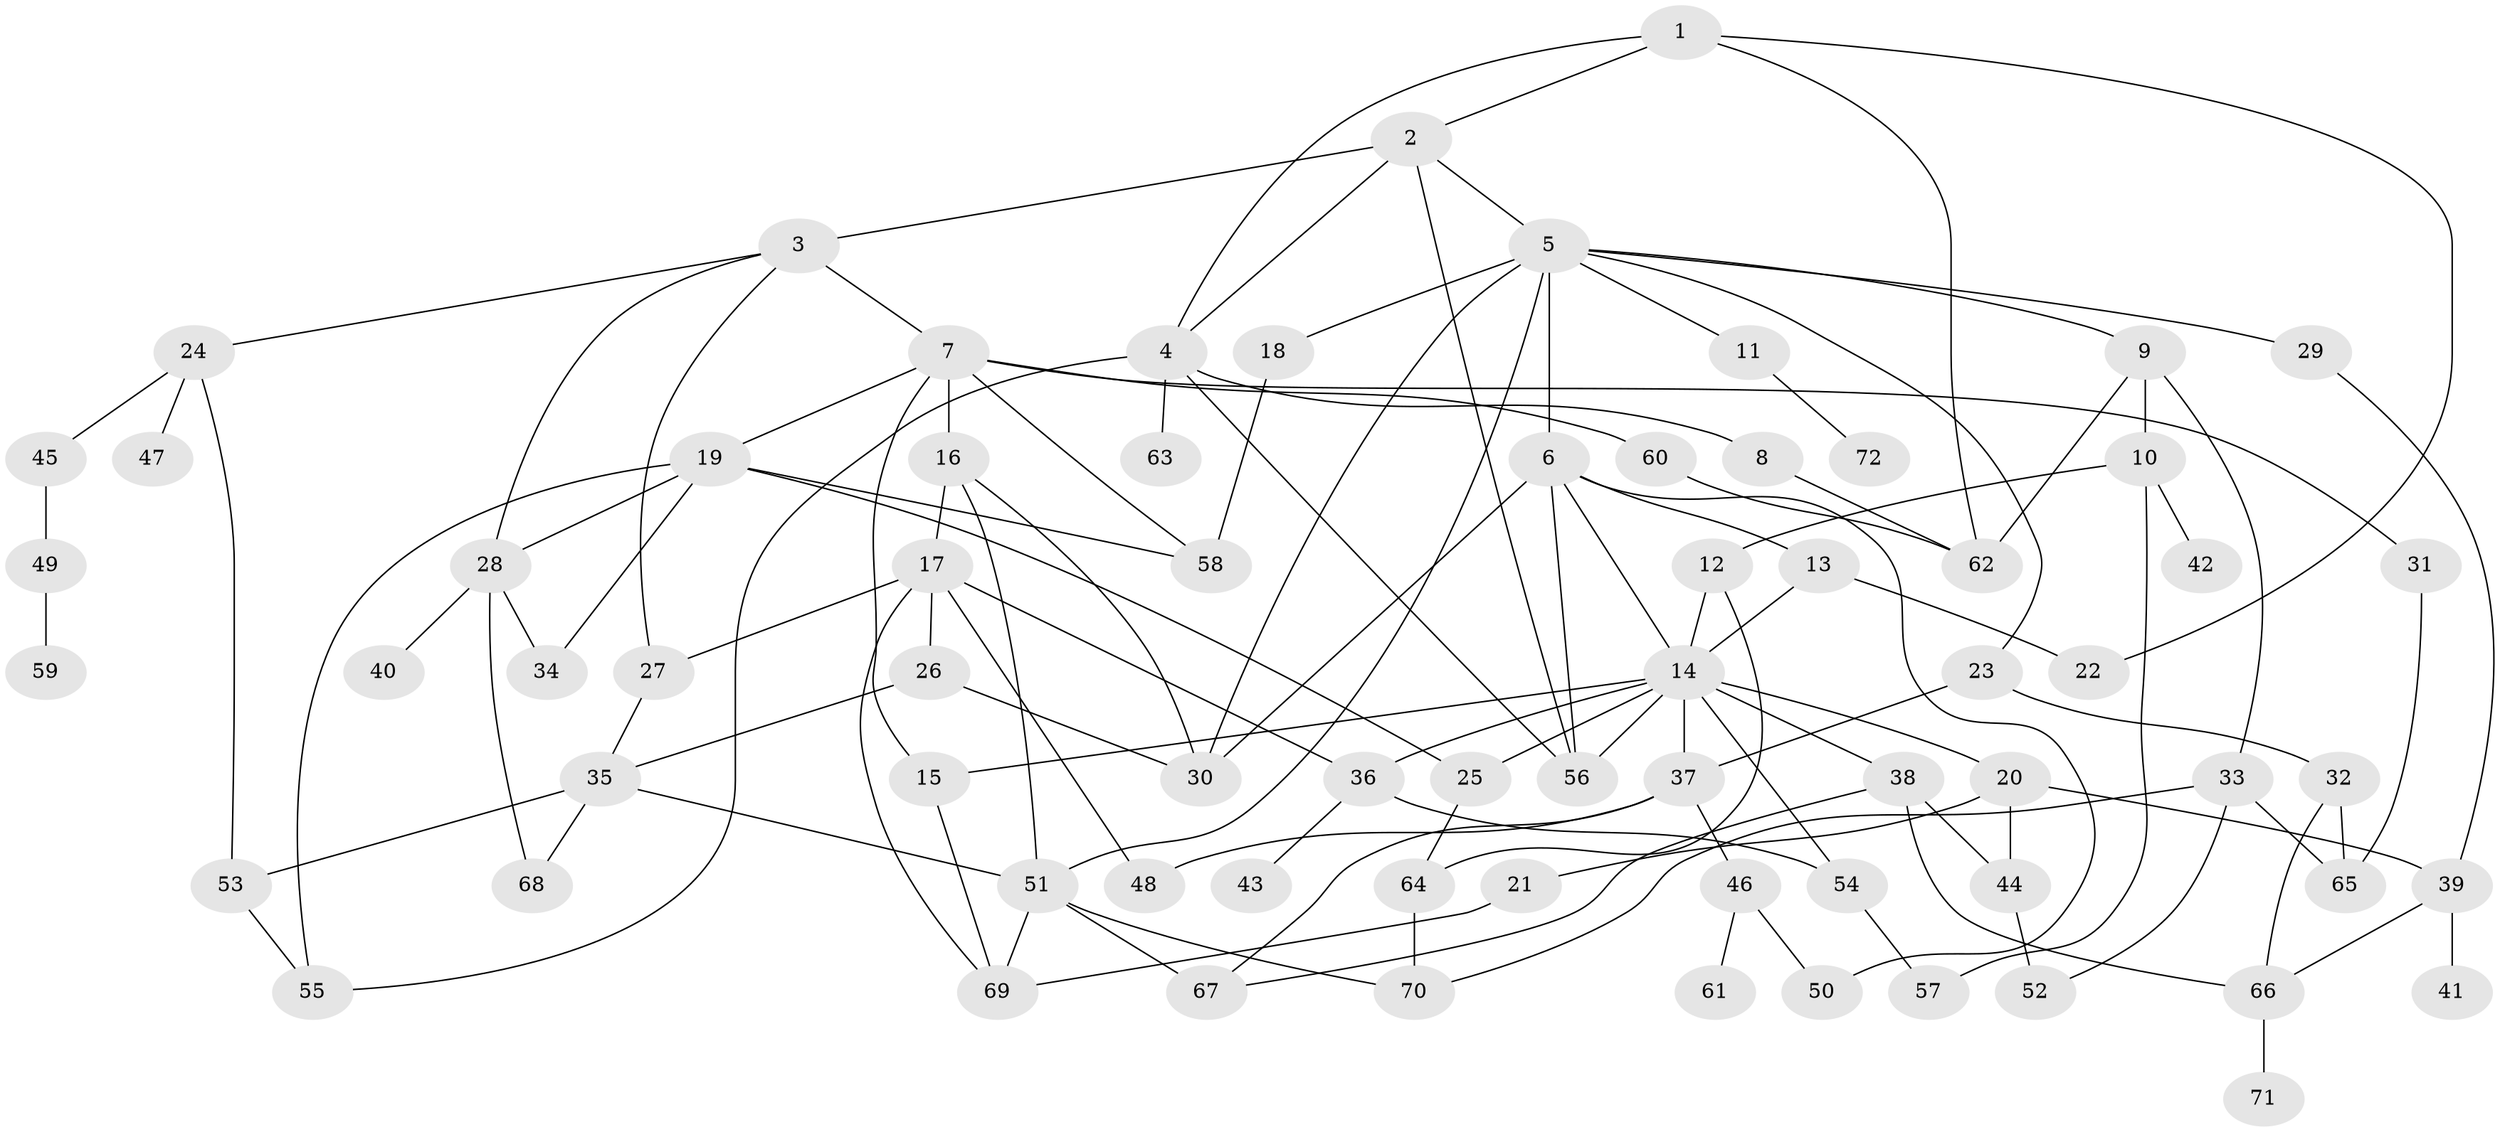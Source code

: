 // original degree distribution, {3: 0.2916666666666667, 6: 0.013888888888888888, 7: 0.006944444444444444, 4: 0.11805555555555555, 10: 0.006944444444444444, 2: 0.25, 5: 0.0625, 1: 0.2361111111111111, 8: 0.013888888888888888}
// Generated by graph-tools (version 1.1) at 2025/34/03/09/25 02:34:15]
// undirected, 72 vertices, 119 edges
graph export_dot {
graph [start="1"]
  node [color=gray90,style=filled];
  1;
  2;
  3;
  4;
  5;
  6;
  7;
  8;
  9;
  10;
  11;
  12;
  13;
  14;
  15;
  16;
  17;
  18;
  19;
  20;
  21;
  22;
  23;
  24;
  25;
  26;
  27;
  28;
  29;
  30;
  31;
  32;
  33;
  34;
  35;
  36;
  37;
  38;
  39;
  40;
  41;
  42;
  43;
  44;
  45;
  46;
  47;
  48;
  49;
  50;
  51;
  52;
  53;
  54;
  55;
  56;
  57;
  58;
  59;
  60;
  61;
  62;
  63;
  64;
  65;
  66;
  67;
  68;
  69;
  70;
  71;
  72;
  1 -- 2 [weight=1.0];
  1 -- 4 [weight=1.0];
  1 -- 22 [weight=1.0];
  1 -- 62 [weight=1.0];
  2 -- 3 [weight=1.0];
  2 -- 4 [weight=1.0];
  2 -- 5 [weight=1.0];
  2 -- 56 [weight=1.0];
  3 -- 7 [weight=2.0];
  3 -- 24 [weight=1.0];
  3 -- 27 [weight=1.0];
  3 -- 28 [weight=1.0];
  4 -- 8 [weight=1.0];
  4 -- 55 [weight=1.0];
  4 -- 56 [weight=1.0];
  4 -- 63 [weight=1.0];
  5 -- 6 [weight=1.0];
  5 -- 9 [weight=1.0];
  5 -- 11 [weight=1.0];
  5 -- 18 [weight=1.0];
  5 -- 23 [weight=1.0];
  5 -- 29 [weight=1.0];
  5 -- 30 [weight=1.0];
  5 -- 51 [weight=1.0];
  6 -- 13 [weight=1.0];
  6 -- 14 [weight=1.0];
  6 -- 30 [weight=1.0];
  6 -- 50 [weight=1.0];
  6 -- 56 [weight=1.0];
  7 -- 15 [weight=1.0];
  7 -- 16 [weight=4.0];
  7 -- 19 [weight=1.0];
  7 -- 31 [weight=1.0];
  7 -- 58 [weight=1.0];
  7 -- 60 [weight=1.0];
  8 -- 62 [weight=1.0];
  9 -- 10 [weight=1.0];
  9 -- 33 [weight=1.0];
  9 -- 62 [weight=1.0];
  10 -- 12 [weight=1.0];
  10 -- 42 [weight=1.0];
  10 -- 57 [weight=1.0];
  11 -- 72 [weight=1.0];
  12 -- 14 [weight=1.0];
  12 -- 64 [weight=1.0];
  13 -- 14 [weight=1.0];
  13 -- 22 [weight=1.0];
  14 -- 15 [weight=1.0];
  14 -- 20 [weight=1.0];
  14 -- 25 [weight=1.0];
  14 -- 36 [weight=1.0];
  14 -- 37 [weight=1.0];
  14 -- 38 [weight=1.0];
  14 -- 54 [weight=1.0];
  14 -- 56 [weight=1.0];
  15 -- 69 [weight=1.0];
  16 -- 17 [weight=1.0];
  16 -- 30 [weight=1.0];
  16 -- 51 [weight=1.0];
  17 -- 26 [weight=1.0];
  17 -- 27 [weight=1.0];
  17 -- 36 [weight=1.0];
  17 -- 48 [weight=1.0];
  17 -- 69 [weight=1.0];
  18 -- 58 [weight=1.0];
  19 -- 25 [weight=1.0];
  19 -- 28 [weight=1.0];
  19 -- 34 [weight=1.0];
  19 -- 55 [weight=1.0];
  19 -- 58 [weight=1.0];
  20 -- 21 [weight=1.0];
  20 -- 39 [weight=1.0];
  20 -- 44 [weight=1.0];
  21 -- 69 [weight=1.0];
  23 -- 32 [weight=1.0];
  23 -- 37 [weight=1.0];
  24 -- 45 [weight=1.0];
  24 -- 47 [weight=1.0];
  24 -- 53 [weight=1.0];
  25 -- 64 [weight=1.0];
  26 -- 30 [weight=1.0];
  26 -- 35 [weight=1.0];
  27 -- 35 [weight=1.0];
  28 -- 34 [weight=1.0];
  28 -- 40 [weight=1.0];
  28 -- 68 [weight=1.0];
  29 -- 39 [weight=1.0];
  31 -- 65 [weight=1.0];
  32 -- 65 [weight=1.0];
  32 -- 66 [weight=1.0];
  33 -- 52 [weight=1.0];
  33 -- 65 [weight=1.0];
  33 -- 70 [weight=1.0];
  35 -- 51 [weight=1.0];
  35 -- 53 [weight=2.0];
  35 -- 68 [weight=1.0];
  36 -- 43 [weight=1.0];
  36 -- 54 [weight=1.0];
  37 -- 46 [weight=1.0];
  37 -- 48 [weight=1.0];
  37 -- 67 [weight=1.0];
  38 -- 44 [weight=1.0];
  38 -- 66 [weight=1.0];
  38 -- 67 [weight=1.0];
  39 -- 41 [weight=1.0];
  39 -- 66 [weight=1.0];
  44 -- 52 [weight=2.0];
  45 -- 49 [weight=1.0];
  46 -- 50 [weight=1.0];
  46 -- 61 [weight=1.0];
  49 -- 59 [weight=1.0];
  51 -- 67 [weight=2.0];
  51 -- 69 [weight=1.0];
  51 -- 70 [weight=1.0];
  53 -- 55 [weight=1.0];
  54 -- 57 [weight=1.0];
  60 -- 62 [weight=1.0];
  64 -- 70 [weight=1.0];
  66 -- 71 [weight=1.0];
}
